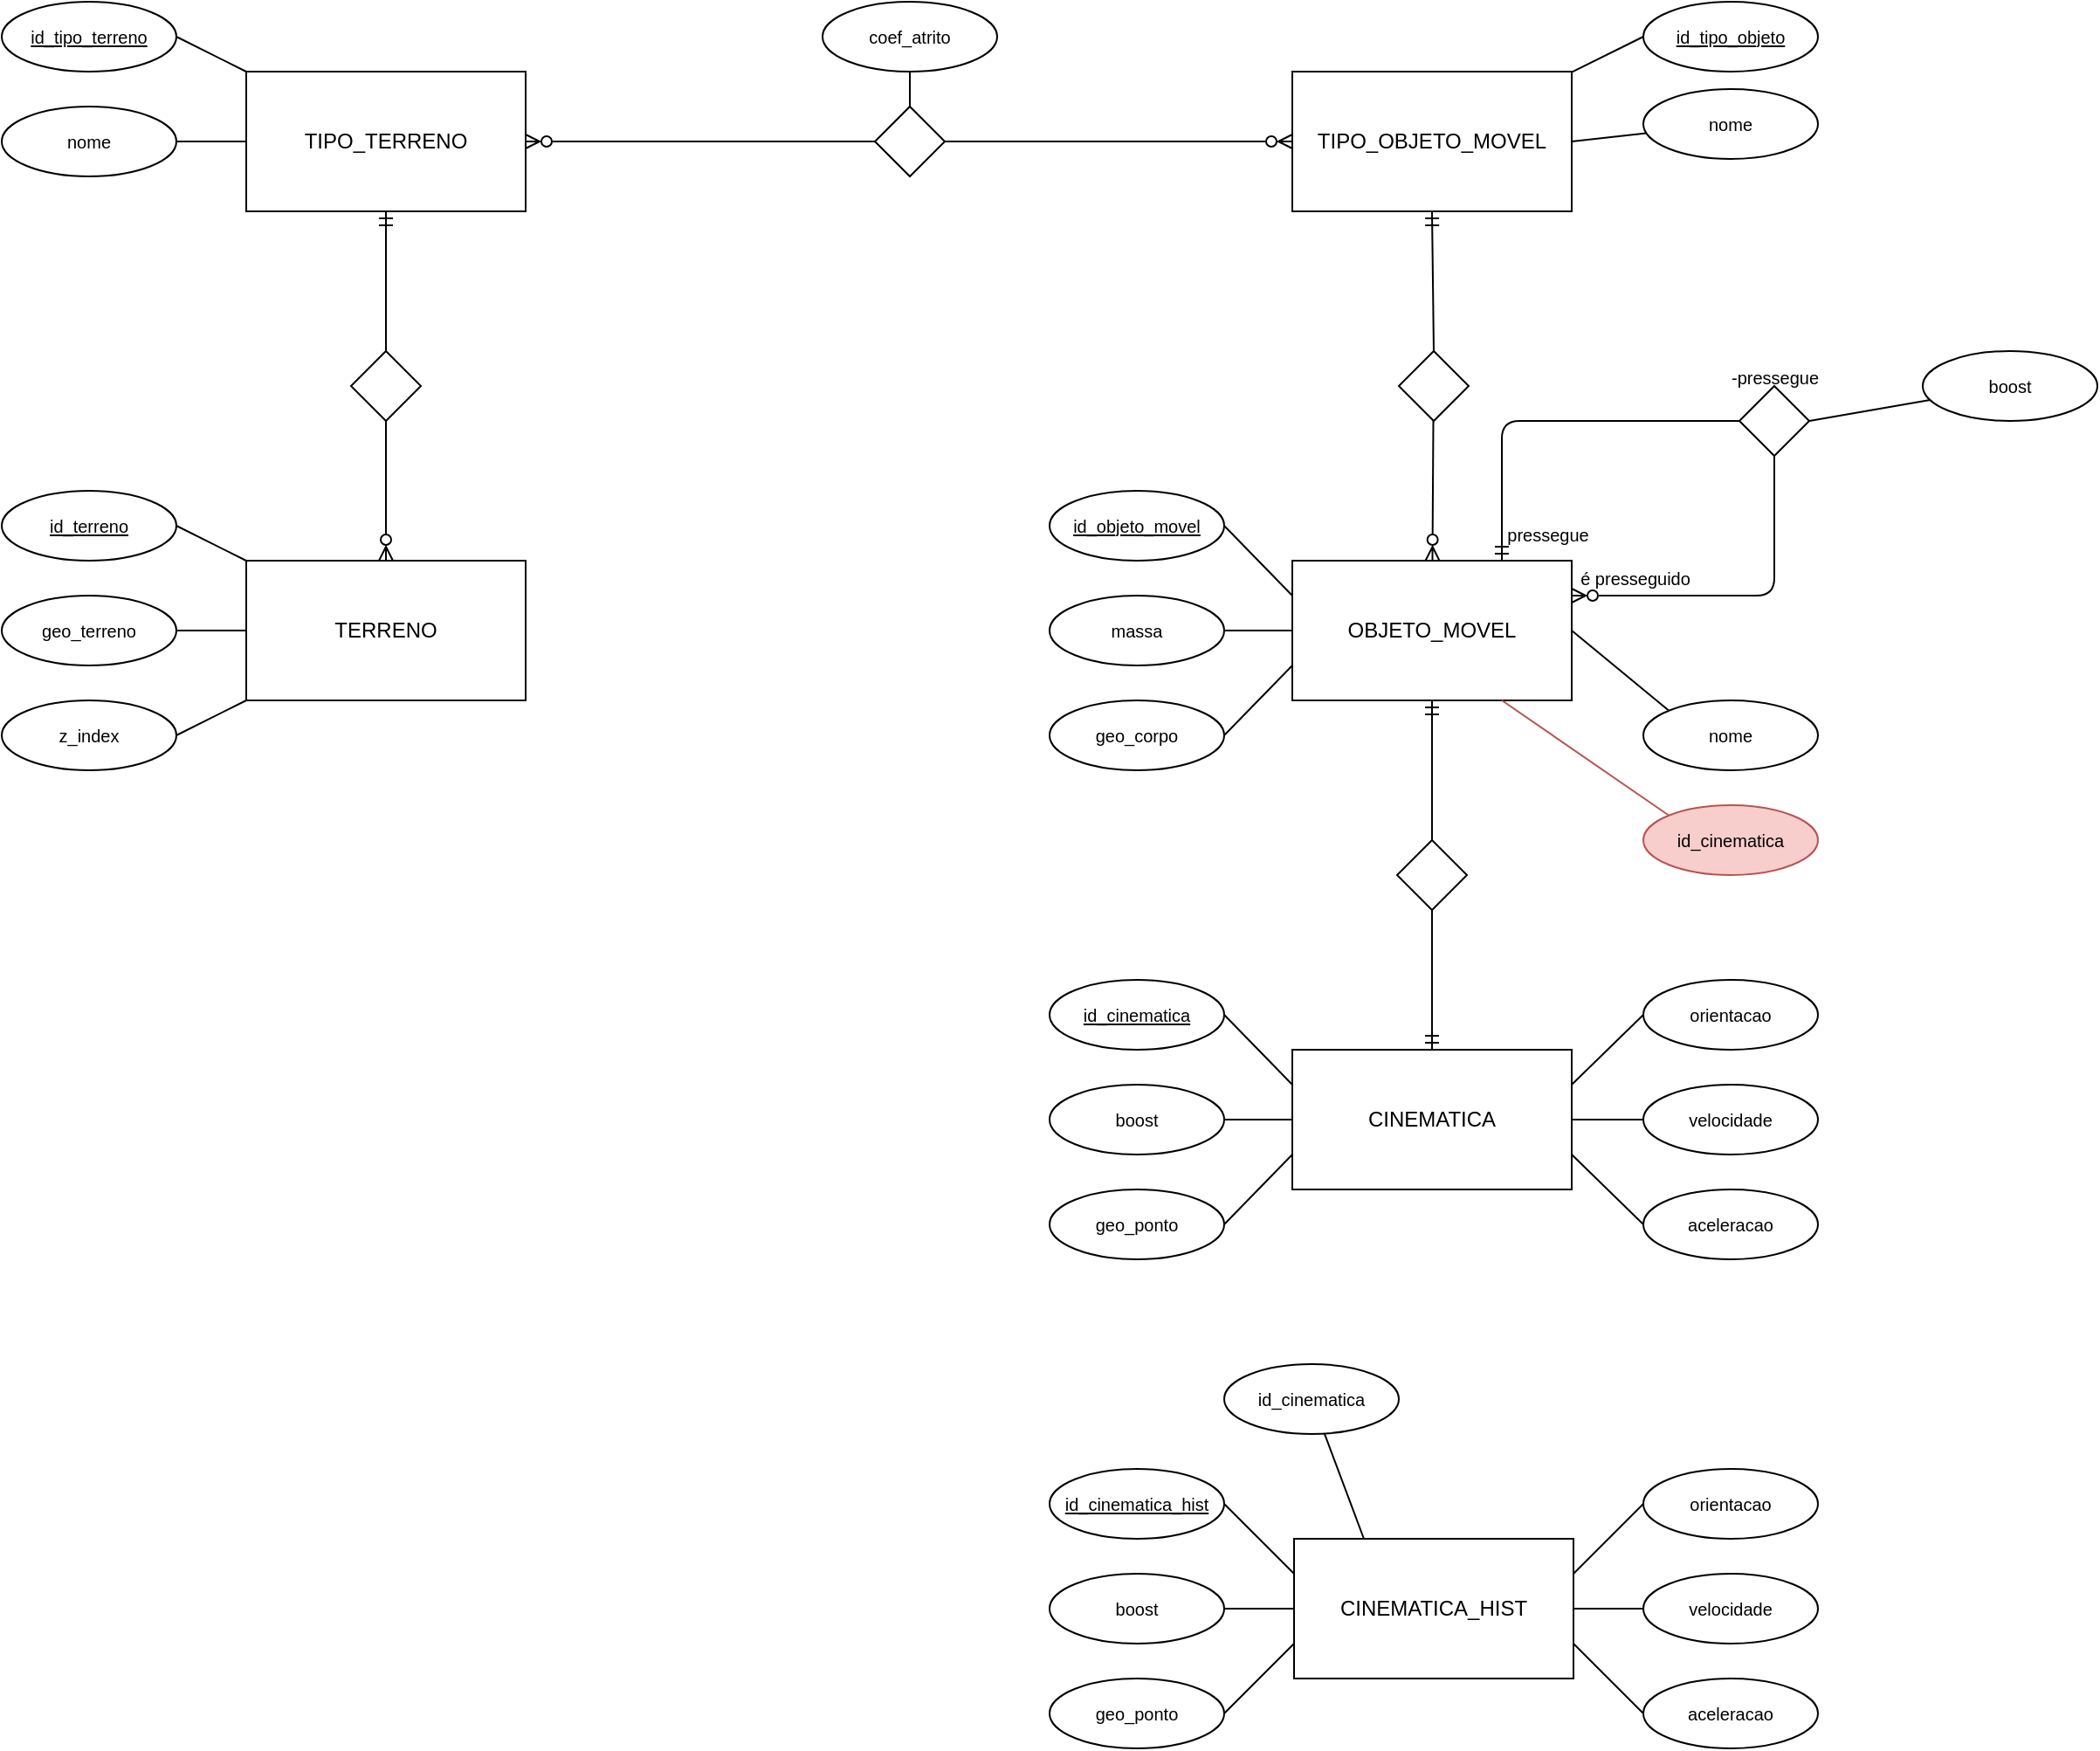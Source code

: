 <mxfile version="24.8.9">
  <diagram id="dItddgFi7ShvuidLizPI" name="Page-1">
    <mxGraphModel dx="1062" dy="572" grid="1" gridSize="10" guides="1" tooltips="1" connect="1" arrows="1" fold="1" page="1" pageScale="1" pageWidth="850" pageHeight="1100" math="0" shadow="0">
      <root>
        <mxCell id="0" />
        <mxCell id="1" parent="0" />
        <mxCell id="18" style="edgeStyle=none;html=1;entryX=1;entryY=0.5;entryDx=0;entryDy=0;startArrow=none;startFill=0;endArrow=none;endFill=0;" parent="1" source="2" target="15" edge="1">
          <mxGeometry relative="1" as="geometry" />
        </mxCell>
        <mxCell id="19" style="edgeStyle=none;html=1;entryX=1;entryY=0.5;entryDx=0;entryDy=0;startArrow=none;startFill=0;endArrow=none;endFill=0;" parent="1" source="2" target="14" edge="1">
          <mxGeometry relative="1" as="geometry" />
        </mxCell>
        <mxCell id="20" style="edgeStyle=none;html=1;entryX=1;entryY=0.5;entryDx=0;entryDy=0;startArrow=none;startFill=0;endArrow=none;endFill=0;" parent="1" source="2" target="11" edge="1">
          <mxGeometry relative="1" as="geometry" />
        </mxCell>
        <mxCell id="91" style="edgeStyle=none;rounded=0;html=1;entryX=0;entryY=0.5;entryDx=0;entryDy=0;fontSize=10;startArrow=ERzeroToMany;startFill=0;endArrow=none;endFill=0;exitX=1;exitY=0.5;exitDx=0;exitDy=0;" parent="1" source="3" target="88" edge="1">
          <mxGeometry relative="1" as="geometry" />
        </mxCell>
        <mxCell id="2" value="TERRENO" style="rounded=0;whiteSpace=wrap;html=1;" parent="1" vertex="1">
          <mxGeometry x="520" y="480" width="160" height="80" as="geometry" />
        </mxCell>
        <mxCell id="6" style="edgeStyle=none;html=1;entryX=0.5;entryY=0;entryDx=0;entryDy=0;endArrow=none;endFill=0;startArrow=ERmandOne;startFill=0;" parent="1" source="3" target="5" edge="1">
          <mxGeometry relative="1" as="geometry">
            <mxPoint x="600" y="320" as="targetPoint" />
          </mxGeometry>
        </mxCell>
        <mxCell id="16" style="edgeStyle=none;html=1;startArrow=none;startFill=0;endArrow=none;endFill=0;" parent="1" source="3" target="10" edge="1">
          <mxGeometry relative="1" as="geometry" />
        </mxCell>
        <mxCell id="17" style="edgeStyle=none;html=1;startArrow=none;startFill=0;endArrow=none;endFill=0;entryX=1;entryY=0.5;entryDx=0;entryDy=0;" parent="1" source="3" target="9" edge="1">
          <mxGeometry relative="1" as="geometry" />
        </mxCell>
        <mxCell id="3" value="TIPO_TERRENO" style="rounded=0;whiteSpace=wrap;html=1;" parent="1" vertex="1">
          <mxGeometry x="520" y="200" width="160" height="80" as="geometry" />
        </mxCell>
        <mxCell id="7" style="edgeStyle=none;html=1;entryX=0.5;entryY=0;entryDx=0;entryDy=0;endArrow=ERzeroToMany;endFill=0;" parent="1" source="5" target="2" edge="1">
          <mxGeometry relative="1" as="geometry" />
        </mxCell>
        <mxCell id="5" value="" style="rhombus;whiteSpace=wrap;html=1;" parent="1" vertex="1">
          <mxGeometry x="580" y="360" width="40" height="40" as="geometry" />
        </mxCell>
        <mxCell id="9" value="&lt;u style=&quot;font-size: 10px;&quot;&gt;id_tipo_terreno&lt;/u&gt;" style="ellipse;whiteSpace=wrap;html=1;fontSize=10;" parent="1" vertex="1">
          <mxGeometry x="380" y="160" width="100" height="40" as="geometry" />
        </mxCell>
        <mxCell id="10" value="nome" style="ellipse;whiteSpace=wrap;html=1;fontSize=10;" parent="1" vertex="1">
          <mxGeometry x="380" y="220" width="100" height="40" as="geometry" />
        </mxCell>
        <mxCell id="11" value="z_index" style="ellipse;whiteSpace=wrap;html=1;fontSize=10;" parent="1" vertex="1">
          <mxGeometry x="380" y="560" width="100" height="40" as="geometry" />
        </mxCell>
        <mxCell id="14" value="geo_terreno" style="ellipse;whiteSpace=wrap;html=1;fontSize=10;" parent="1" vertex="1">
          <mxGeometry x="380" y="500" width="100" height="40" as="geometry" />
        </mxCell>
        <mxCell id="15" value="&lt;u style=&quot;font-size: 10px;&quot;&gt;id_terreno&lt;/u&gt;" style="ellipse;whiteSpace=wrap;html=1;fontSize=10;" parent="1" vertex="1">
          <mxGeometry x="380" y="440" width="100" height="40" as="geometry" />
        </mxCell>
        <mxCell id="56" style="edgeStyle=none;html=1;entryX=0.5;entryY=0;entryDx=0;entryDy=0;startArrow=ERzeroToMany;startFill=0;endArrow=none;endFill=0;" parent="1" source="21" target="55" edge="1">
          <mxGeometry relative="1" as="geometry" />
        </mxCell>
        <mxCell id="79" style="edgeStyle=orthogonalEdgeStyle;html=1;exitX=1;exitY=0.25;exitDx=0;exitDy=0;entryX=0.5;entryY=1;entryDx=0;entryDy=0;fontSize=10;startArrow=ERzeroToMany;startFill=0;endArrow=none;endFill=0;" parent="1" source="21" target="77" edge="1">
          <mxGeometry relative="1" as="geometry" />
        </mxCell>
        <mxCell id="21" value="OBJETO_MOVEL" style="rounded=0;whiteSpace=wrap;html=1;" parent="1" vertex="1">
          <mxGeometry x="1119" y="480" width="160" height="80" as="geometry" />
        </mxCell>
        <mxCell id="24" style="edgeStyle=none;html=1;entryX=0.5;entryY=0;entryDx=0;entryDy=0;startArrow=ERmandOne;startFill=0;endArrow=none;endFill=0;" parent="1" source="22" edge="1">
          <mxGeometry relative="1" as="geometry">
            <mxPoint x="1199.0" y="600" as="targetPoint" />
          </mxGeometry>
        </mxCell>
        <mxCell id="41" value="" style="edgeStyle=none;html=1;startArrow=none;startFill=0;endArrow=none;endFill=0;" parent="1" source="22" target="35" edge="1">
          <mxGeometry relative="1" as="geometry" />
        </mxCell>
        <mxCell id="22" value="CINEMATICA" style="rounded=0;whiteSpace=wrap;html=1;" parent="1" vertex="1">
          <mxGeometry x="1119" y="760" width="160" height="80" as="geometry" />
        </mxCell>
        <mxCell id="25" style="edgeStyle=none;html=1;entryX=0.5;entryY=1;entryDx=0;entryDy=0;startArrow=none;startFill=0;endArrow=ERmandOne;endFill=0;exitX=0.5;exitY=1;exitDx=0;exitDy=0;" parent="1" source="23" target="21" edge="1">
          <mxGeometry relative="1" as="geometry">
            <mxPoint x="1199.0" y="650" as="sourcePoint" />
          </mxGeometry>
        </mxCell>
        <mxCell id="26" value="CINEMATICA_HIST" style="rounded=0;whiteSpace=wrap;html=1;" parent="1" vertex="1">
          <mxGeometry x="1120" y="1040" width="160" height="80" as="geometry" />
        </mxCell>
        <mxCell id="42" style="edgeStyle=none;html=1;entryX=0;entryY=0.25;entryDx=0;entryDy=0;startArrow=none;startFill=0;endArrow=none;endFill=0;exitX=1;exitY=0.5;exitDx=0;exitDy=0;" parent="1" source="33" target="22" edge="1">
          <mxGeometry relative="1" as="geometry" />
        </mxCell>
        <mxCell id="33" value="&lt;u style=&quot;font-size: 10px;&quot;&gt;id_cinematica&lt;/u&gt;" style="ellipse;whiteSpace=wrap;html=1;fontSize=10;" parent="1" vertex="1">
          <mxGeometry x="980" y="720" width="100" height="40" as="geometry" />
        </mxCell>
        <mxCell id="40" style="edgeStyle=none;html=1;startArrow=none;startFill=0;endArrow=none;endFill=0;entryX=1;entryY=0.25;entryDx=0;entryDy=0;exitX=0;exitY=0.5;exitDx=0;exitDy=0;" parent="1" source="34" target="22" edge="1">
          <mxGeometry relative="1" as="geometry">
            <mxPoint x="1119" y="780" as="targetPoint" />
          </mxGeometry>
        </mxCell>
        <mxCell id="34" value="orientacao" style="ellipse;whiteSpace=wrap;html=1;fontSize=10;" parent="1" vertex="1">
          <mxGeometry x="1320" y="720" width="100" height="40" as="geometry" />
        </mxCell>
        <mxCell id="35" value="velocidade" style="ellipse;whiteSpace=wrap;html=1;fontSize=10;" parent="1" vertex="1">
          <mxGeometry x="1320" y="780" width="100" height="40" as="geometry" />
        </mxCell>
        <mxCell id="38" style="edgeStyle=none;html=1;entryX=1;entryY=0.75;entryDx=0;entryDy=0;startArrow=none;startFill=0;endArrow=none;endFill=0;exitX=0;exitY=0.5;exitDx=0;exitDy=0;" parent="1" source="36" target="22" edge="1">
          <mxGeometry relative="1" as="geometry" />
        </mxCell>
        <mxCell id="36" value="aceleracao" style="ellipse;whiteSpace=wrap;html=1;fontSize=10;" parent="1" vertex="1">
          <mxGeometry x="1320" y="840" width="100" height="40" as="geometry" />
        </mxCell>
        <mxCell id="43" style="edgeStyle=none;html=1;startArrow=none;startFill=0;endArrow=none;endFill=0;entryX=0;entryY=0.75;entryDx=0;entryDy=0;exitX=1;exitY=0.5;exitDx=0;exitDy=0;" parent="1" source="37" target="22" edge="1">
          <mxGeometry relative="1" as="geometry">
            <mxPoint x="1060" y="800" as="targetPoint" />
          </mxGeometry>
        </mxCell>
        <mxCell id="37" value="geo_ponto" style="ellipse;whiteSpace=wrap;html=1;fontSize=10;" parent="1" vertex="1">
          <mxGeometry x="980" y="840" width="100" height="40" as="geometry" />
        </mxCell>
        <mxCell id="51" style="edgeStyle=none;html=1;entryX=0;entryY=0.25;entryDx=0;entryDy=0;startArrow=none;startFill=0;endArrow=none;endFill=0;exitX=1;exitY=0.5;exitDx=0;exitDy=0;" parent="1" source="44" target="21" edge="1">
          <mxGeometry relative="1" as="geometry" />
        </mxCell>
        <mxCell id="44" value="&lt;u style=&quot;font-size: 10px;&quot;&gt;id_objeto_movel&lt;/u&gt;" style="ellipse;whiteSpace=wrap;html=1;fontSize=10;" parent="1" vertex="1">
          <mxGeometry x="980" y="440" width="100" height="40" as="geometry" />
        </mxCell>
        <mxCell id="52" style="edgeStyle=none;html=1;entryX=1;entryY=0.5;entryDx=0;entryDy=0;startArrow=none;startFill=0;endArrow=none;endFill=0;exitX=0;exitY=0;exitDx=0;exitDy=0;" parent="1" source="45" target="21" edge="1">
          <mxGeometry relative="1" as="geometry" />
        </mxCell>
        <mxCell id="45" value="nome" style="ellipse;whiteSpace=wrap;html=1;fontSize=10;" parent="1" vertex="1">
          <mxGeometry x="1320" y="560" width="100" height="40" as="geometry" />
        </mxCell>
        <mxCell id="50" style="edgeStyle=none;html=1;entryX=0.75;entryY=1;entryDx=0;entryDy=0;startArrow=none;startFill=0;endArrow=none;endFill=0;exitX=0;exitY=0;exitDx=0;exitDy=0;fillColor=#f8cecc;strokeColor=#b85450;" parent="1" source="46" target="21" edge="1">
          <mxGeometry relative="1" as="geometry" />
        </mxCell>
        <mxCell id="46" value="id_cinematica" style="ellipse;whiteSpace=wrap;html=1;fontSize=10;fillColor=#f8cecc;strokeColor=#b85450;" parent="1" vertex="1">
          <mxGeometry x="1320" y="620" width="100" height="40" as="geometry" />
        </mxCell>
        <mxCell id="78" style="edgeStyle=none;html=1;entryX=0;entryY=0.75;entryDx=0;entryDy=0;fontSize=10;startArrow=none;startFill=0;endArrow=none;endFill=0;exitX=1;exitY=0.5;exitDx=0;exitDy=0;" parent="1" source="47" target="21" edge="1">
          <mxGeometry relative="1" as="geometry" />
        </mxCell>
        <mxCell id="47" value="geo_corpo" style="ellipse;whiteSpace=wrap;html=1;fontSize=10;" parent="1" vertex="1">
          <mxGeometry x="980" y="560" width="100" height="40" as="geometry" />
        </mxCell>
        <mxCell id="54" value="TIPO_OBJETO_MOVEL" style="rounded=0;whiteSpace=wrap;html=1;" parent="1" vertex="1">
          <mxGeometry x="1119" y="200" width="160" height="80" as="geometry" />
        </mxCell>
        <mxCell id="57" style="edgeStyle=none;html=1;entryX=0.5;entryY=1;entryDx=0;entryDy=0;startArrow=none;startFill=0;endArrow=ERmandOne;endFill=0;exitX=0.5;exitY=0;exitDx=0;exitDy=0;" parent="1" source="55" target="54" edge="1">
          <mxGeometry relative="1" as="geometry">
            <mxPoint x="1199" y="320" as="sourcePoint" />
          </mxGeometry>
        </mxCell>
        <mxCell id="55" value="" style="rhombus;whiteSpace=wrap;html=1;" parent="1" vertex="1">
          <mxGeometry x="1180" y="360" width="40" height="40" as="geometry" />
        </mxCell>
        <mxCell id="61" style="edgeStyle=none;html=1;startArrow=none;startFill=0;endArrow=none;endFill=0;exitX=0;exitY=0.5;exitDx=0;exitDy=0;" parent="1" source="58" target="54" edge="1">
          <mxGeometry relative="1" as="geometry" />
        </mxCell>
        <mxCell id="58" value="&lt;u&gt;id_tipo_objeto&lt;/u&gt;" style="ellipse;whiteSpace=wrap;html=1;fontSize=10;" parent="1" vertex="1">
          <mxGeometry x="1320" y="160" width="100" height="40" as="geometry" />
        </mxCell>
        <mxCell id="60" style="edgeStyle=none;html=1;entryX=1;entryY=0.5;entryDx=0;entryDy=0;startArrow=none;startFill=0;endArrow=none;endFill=0;" parent="1" source="59" target="54" edge="1">
          <mxGeometry relative="1" as="geometry" />
        </mxCell>
        <mxCell id="59" value="nome" style="ellipse;whiteSpace=wrap;html=1;fontSize=10;" parent="1" vertex="1">
          <mxGeometry x="1320" y="210" width="100" height="40" as="geometry" />
        </mxCell>
        <mxCell id="63" value="" style="edgeStyle=none;html=1;entryX=0.5;entryY=1;entryDx=0;entryDy=0;startArrow=none;startFill=0;endArrow=none;endFill=0;exitX=0.5;exitY=1;exitDx=0;exitDy=0;" parent="1" edge="1">
          <mxGeometry relative="1" as="geometry">
            <mxPoint x="1199.0" y="730" as="sourcePoint" />
            <mxPoint x="1199" y="720" as="targetPoint" />
          </mxGeometry>
        </mxCell>
        <mxCell id="23" value="" style="rhombus;whiteSpace=wrap;html=1;" parent="1" vertex="1">
          <mxGeometry x="1179" y="640" width="40" height="40" as="geometry" />
        </mxCell>
        <mxCell id="72" style="edgeStyle=none;html=1;entryX=0;entryY=0.75;entryDx=0;entryDy=0;fontSize=10;startArrow=none;startFill=0;endArrow=none;endFill=0;exitX=1;exitY=0.5;exitDx=0;exitDy=0;" parent="1" source="65" target="26" edge="1">
          <mxGeometry relative="1" as="geometry" />
        </mxCell>
        <mxCell id="65" value="geo_ponto" style="ellipse;whiteSpace=wrap;html=1;fontSize=10;" parent="1" vertex="1">
          <mxGeometry x="980" y="1120" width="100" height="40" as="geometry" />
        </mxCell>
        <mxCell id="73" style="edgeStyle=none;html=1;entryX=1;entryY=0.75;entryDx=0;entryDy=0;fontSize=10;startArrow=none;startFill=0;endArrow=none;endFill=0;exitX=0;exitY=0.5;exitDx=0;exitDy=0;" parent="1" source="66" target="26" edge="1">
          <mxGeometry relative="1" as="geometry" />
        </mxCell>
        <mxCell id="66" value="aceleracao" style="ellipse;whiteSpace=wrap;html=1;fontSize=10;" parent="1" vertex="1">
          <mxGeometry x="1320" y="1120" width="100" height="40" as="geometry" />
        </mxCell>
        <mxCell id="74" style="edgeStyle=none;html=1;fontSize=10;startArrow=none;startFill=0;endArrow=none;endFill=0;" parent="1" source="67" target="26" edge="1">
          <mxGeometry relative="1" as="geometry" />
        </mxCell>
        <mxCell id="67" value="velocidade" style="ellipse;whiteSpace=wrap;html=1;fontSize=10;" parent="1" vertex="1">
          <mxGeometry x="1320" y="1060" width="100" height="40" as="geometry" />
        </mxCell>
        <mxCell id="75" style="edgeStyle=none;html=1;entryX=1;entryY=0.25;entryDx=0;entryDy=0;fontSize=10;startArrow=none;startFill=0;endArrow=none;endFill=0;exitX=0;exitY=0.5;exitDx=0;exitDy=0;" parent="1" source="68" target="26" edge="1">
          <mxGeometry relative="1" as="geometry" />
        </mxCell>
        <mxCell id="68" value="orientacao" style="ellipse;whiteSpace=wrap;html=1;fontSize=10;" parent="1" vertex="1">
          <mxGeometry x="1320" y="1000" width="100" height="40" as="geometry" />
        </mxCell>
        <mxCell id="76" style="edgeStyle=none;html=1;entryX=0;entryY=0.25;entryDx=0;entryDy=0;fontSize=10;startArrow=none;startFill=0;endArrow=none;endFill=0;exitX=1;exitY=0.5;exitDx=0;exitDy=0;" parent="1" source="69" target="26" edge="1">
          <mxGeometry relative="1" as="geometry" />
        </mxCell>
        <mxCell id="69" value="&lt;u style=&quot;font-size: 10px;&quot;&gt;id_cinematica_hist&lt;/u&gt;" style="ellipse;whiteSpace=wrap;html=1;fontSize=10;" parent="1" vertex="1">
          <mxGeometry x="980" y="1000" width="100" height="40" as="geometry" />
        </mxCell>
        <mxCell id="80" style="edgeStyle=orthogonalEdgeStyle;html=1;entryX=0.75;entryY=0;entryDx=0;entryDy=0;fontSize=10;startArrow=none;startFill=0;endArrow=ERmandOne;endFill=0;" parent="1" source="77" target="21" edge="1">
          <mxGeometry relative="1" as="geometry" />
        </mxCell>
        <mxCell id="82" value="pressegue" style="text;html=1;align=center;verticalAlign=middle;resizable=0;points=[];autosize=1;strokeColor=none;fillColor=none;fontSize=10;" parent="1" vertex="1">
          <mxGeometry x="1230" y="450" width="70" height="30" as="geometry" />
        </mxCell>
        <mxCell id="83" value="é presseguido" style="text;html=1;align=center;verticalAlign=middle;resizable=0;points=[];autosize=1;strokeColor=none;fillColor=none;fontSize=10;" parent="1" vertex="1">
          <mxGeometry x="1270" y="475" width="90" height="30" as="geometry" />
        </mxCell>
        <mxCell id="86" style="rounded=0;html=1;entryX=0;entryY=0.5;entryDx=0;entryDy=0;fontSize=10;startArrow=none;startFill=0;endArrow=none;endFill=0;exitX=1;exitY=0.5;exitDx=0;exitDy=0;" parent="1" source="84" target="22" edge="1">
          <mxGeometry relative="1" as="geometry" />
        </mxCell>
        <mxCell id="84" value="boost" style="ellipse;whiteSpace=wrap;html=1;fontSize=10;" parent="1" vertex="1">
          <mxGeometry x="980" y="780" width="100" height="40" as="geometry" />
        </mxCell>
        <mxCell id="90" style="edgeStyle=none;rounded=0;html=1;entryX=0;entryY=0.5;entryDx=0;entryDy=0;fontSize=10;startArrow=none;startFill=0;endArrow=ERzeroToMany;endFill=0;" parent="1" source="88" target="54" edge="1">
          <mxGeometry relative="1" as="geometry" />
        </mxCell>
        <mxCell id="88" value="" style="rhombus;whiteSpace=wrap;html=1;" parent="1" vertex="1">
          <mxGeometry x="880" y="220" width="40" height="40" as="geometry" />
        </mxCell>
        <mxCell id="89" value="" style="group" parent="1" vertex="1" connectable="0">
          <mxGeometry x="1360" y="360" width="70" height="60" as="geometry" />
        </mxCell>
        <mxCell id="77" value="" style="rhombus;whiteSpace=wrap;html=1;" parent="89" vertex="1">
          <mxGeometry x="15" y="20" width="40" height="40" as="geometry" />
        </mxCell>
        <mxCell id="81" value="-pressegue" style="text;html=1;align=center;verticalAlign=middle;resizable=0;points=[];autosize=1;strokeColor=none;fillColor=none;fontSize=10;" parent="89" vertex="1">
          <mxGeometry width="70" height="30" as="geometry" />
        </mxCell>
        <mxCell id="93" style="edgeStyle=none;rounded=0;html=1;entryX=0.5;entryY=0;entryDx=0;entryDy=0;fontSize=10;startArrow=none;startFill=0;endArrow=none;endFill=0;" parent="1" source="92" target="88" edge="1">
          <mxGeometry relative="1" as="geometry" />
        </mxCell>
        <mxCell id="92" value="coef_atrito" style="ellipse;whiteSpace=wrap;html=1;fontSize=10;" parent="1" vertex="1">
          <mxGeometry x="850" y="160" width="100" height="40" as="geometry" />
        </mxCell>
        <mxCell id="amwORD5bS3H0u9NeptFM-94" style="rounded=0;orthogonalLoop=1;jettySize=auto;html=1;entryX=0;entryY=0.5;entryDx=0;entryDy=0;endArrow=none;endFill=0;exitX=1;exitY=0.5;exitDx=0;exitDy=0;" parent="1" source="amwORD5bS3H0u9NeptFM-93" target="21" edge="1">
          <mxGeometry relative="1" as="geometry" />
        </mxCell>
        <mxCell id="amwORD5bS3H0u9NeptFM-93" value="massa" style="ellipse;whiteSpace=wrap;html=1;fontSize=10;" parent="1" vertex="1">
          <mxGeometry x="980" y="500" width="100" height="40" as="geometry" />
        </mxCell>
        <mxCell id="sK2ZmtEzoJuicrQZaxWQ-94" style="edgeStyle=orthogonalEdgeStyle;rounded=0;orthogonalLoop=1;jettySize=auto;html=1;entryX=0;entryY=0.5;entryDx=0;entryDy=0;endArrow=none;endFill=0;" edge="1" parent="1" source="sK2ZmtEzoJuicrQZaxWQ-93" target="26">
          <mxGeometry relative="1" as="geometry" />
        </mxCell>
        <mxCell id="sK2ZmtEzoJuicrQZaxWQ-93" value="boost" style="ellipse;whiteSpace=wrap;html=1;fontSize=10;" vertex="1" parent="1">
          <mxGeometry x="980" y="1060" width="100" height="40" as="geometry" />
        </mxCell>
        <mxCell id="sK2ZmtEzoJuicrQZaxWQ-95" value="&lt;span style=&quot;font-size: 10px;&quot;&gt;id_cinematica&lt;/span&gt;" style="ellipse;whiteSpace=wrap;html=1;fontSize=10;" vertex="1" parent="1">
          <mxGeometry x="1080" y="940" width="100" height="40" as="geometry" />
        </mxCell>
        <mxCell id="sK2ZmtEzoJuicrQZaxWQ-96" style="rounded=0;orthogonalLoop=1;jettySize=auto;html=1;entryX=0.25;entryY=0;entryDx=0;entryDy=0;endArrow=none;endFill=0;" edge="1" parent="1" source="sK2ZmtEzoJuicrQZaxWQ-95" target="26">
          <mxGeometry relative="1" as="geometry" />
        </mxCell>
        <mxCell id="sK2ZmtEzoJuicrQZaxWQ-97" value="boost" style="ellipse;whiteSpace=wrap;html=1;fontSize=10;" vertex="1" parent="1">
          <mxGeometry x="1480" y="360" width="100" height="40" as="geometry" />
        </mxCell>
        <mxCell id="sK2ZmtEzoJuicrQZaxWQ-98" style="rounded=0;orthogonalLoop=1;jettySize=auto;html=1;entryX=1;entryY=0.5;entryDx=0;entryDy=0;endArrow=none;endFill=0;" edge="1" parent="1" source="sK2ZmtEzoJuicrQZaxWQ-97" target="77">
          <mxGeometry relative="1" as="geometry" />
        </mxCell>
      </root>
    </mxGraphModel>
  </diagram>
</mxfile>
